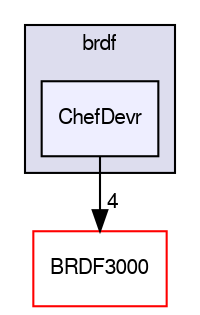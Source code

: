 digraph "ChefDevr" {
  compound=true
  node [ fontsize="10", fontname="FreeSans"];
  edge [ labelfontsize="10", labelfontname="FreeSans"];
  subgraph clusterdir_709e0e32b5c91d0e53182c37e0d576ec {
    graph [ bgcolor="#ddddee", pencolor="black", label="brdf" fontname="FreeSans", fontsize="10", URL="dir_709e0e32b5c91d0e53182c37e0d576ec.html"]
  dir_9156d4818bae0a89964c8336eba4c835 [shape=box, label="ChefDevr", style="filled", fillcolor="#eeeeff", pencolor="black", URL="dir_9156d4818bae0a89964c8336eba4c835.html"];
  }
  dir_d6434d9f0c1619711a7affc6149e2d0b [shape=box label="BRDF3000" fillcolor="white" style="filled" color="red" URL="dir_d6434d9f0c1619711a7affc6149e2d0b.html"];
  dir_9156d4818bae0a89964c8336eba4c835->dir_d6434d9f0c1619711a7affc6149e2d0b [headlabel="4", labeldistance=1.5 headhref="dir_000009_000010.html"];
}
